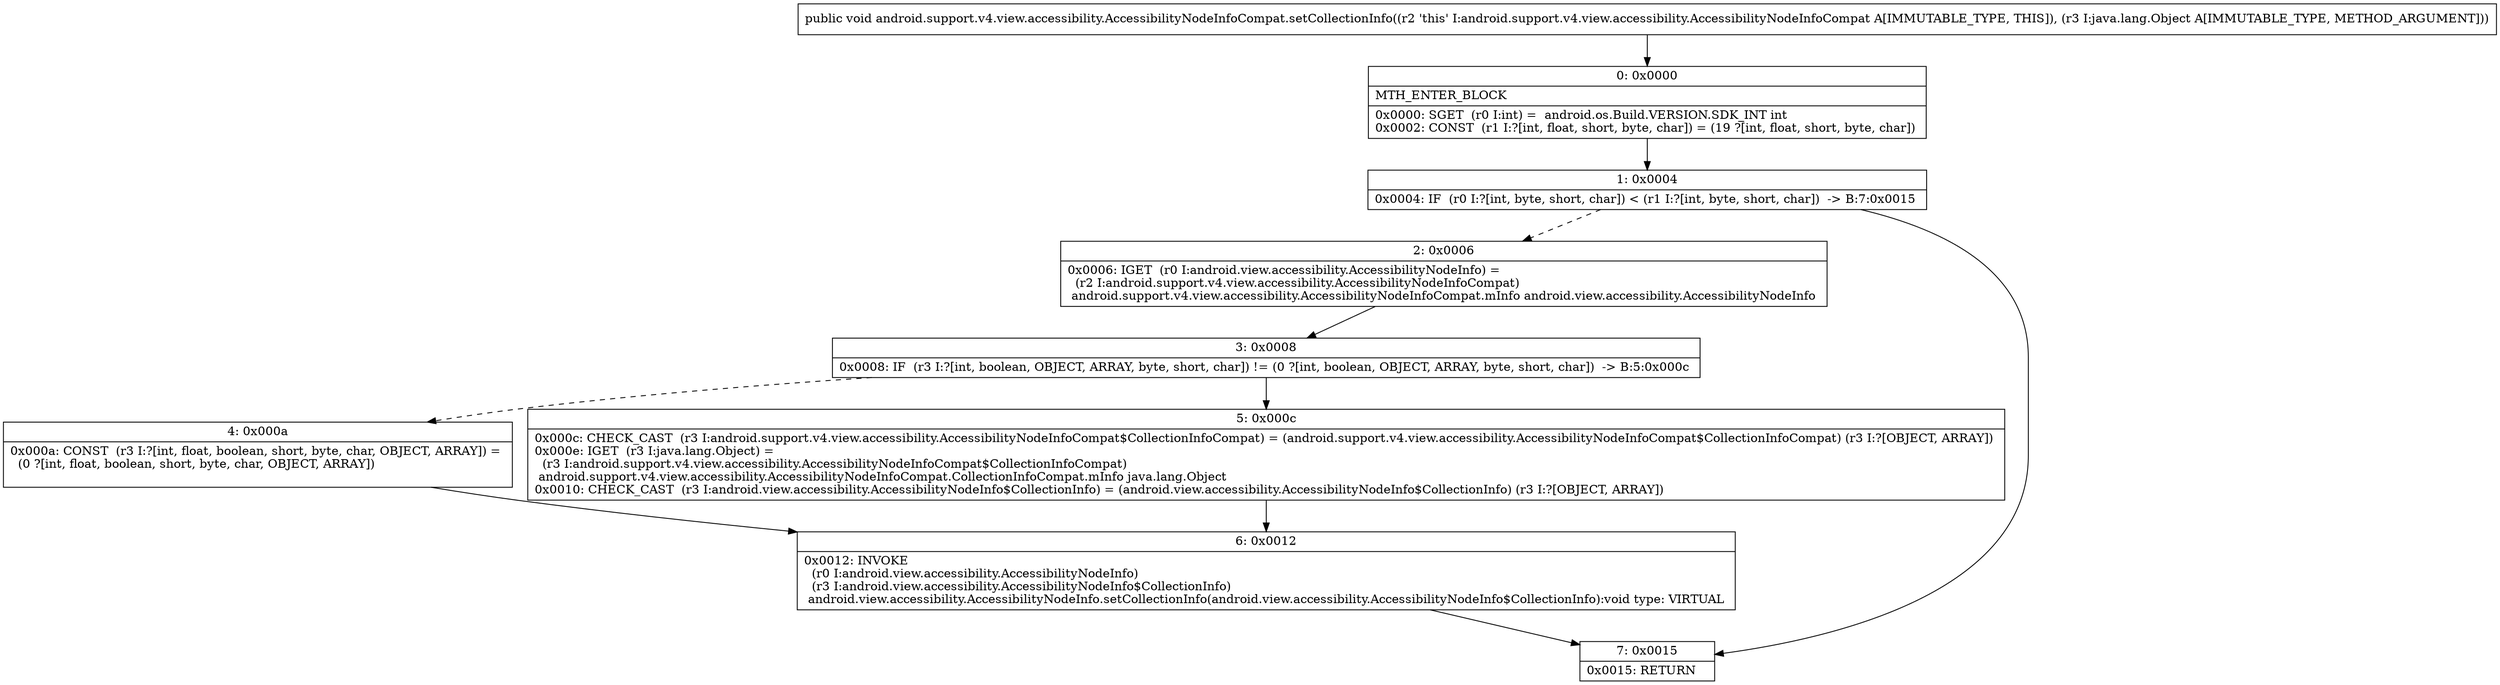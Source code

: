 digraph "CFG forandroid.support.v4.view.accessibility.AccessibilityNodeInfoCompat.setCollectionInfo(Ljava\/lang\/Object;)V" {
Node_0 [shape=record,label="{0\:\ 0x0000|MTH_ENTER_BLOCK\l|0x0000: SGET  (r0 I:int) =  android.os.Build.VERSION.SDK_INT int \l0x0002: CONST  (r1 I:?[int, float, short, byte, char]) = (19 ?[int, float, short, byte, char]) \l}"];
Node_1 [shape=record,label="{1\:\ 0x0004|0x0004: IF  (r0 I:?[int, byte, short, char]) \< (r1 I:?[int, byte, short, char])  \-\> B:7:0x0015 \l}"];
Node_2 [shape=record,label="{2\:\ 0x0006|0x0006: IGET  (r0 I:android.view.accessibility.AccessibilityNodeInfo) = \l  (r2 I:android.support.v4.view.accessibility.AccessibilityNodeInfoCompat)\l android.support.v4.view.accessibility.AccessibilityNodeInfoCompat.mInfo android.view.accessibility.AccessibilityNodeInfo \l}"];
Node_3 [shape=record,label="{3\:\ 0x0008|0x0008: IF  (r3 I:?[int, boolean, OBJECT, ARRAY, byte, short, char]) != (0 ?[int, boolean, OBJECT, ARRAY, byte, short, char])  \-\> B:5:0x000c \l}"];
Node_4 [shape=record,label="{4\:\ 0x000a|0x000a: CONST  (r3 I:?[int, float, boolean, short, byte, char, OBJECT, ARRAY]) = \l  (0 ?[int, float, boolean, short, byte, char, OBJECT, ARRAY])\l \l}"];
Node_5 [shape=record,label="{5\:\ 0x000c|0x000c: CHECK_CAST  (r3 I:android.support.v4.view.accessibility.AccessibilityNodeInfoCompat$CollectionInfoCompat) = (android.support.v4.view.accessibility.AccessibilityNodeInfoCompat$CollectionInfoCompat) (r3 I:?[OBJECT, ARRAY]) \l0x000e: IGET  (r3 I:java.lang.Object) = \l  (r3 I:android.support.v4.view.accessibility.AccessibilityNodeInfoCompat$CollectionInfoCompat)\l android.support.v4.view.accessibility.AccessibilityNodeInfoCompat.CollectionInfoCompat.mInfo java.lang.Object \l0x0010: CHECK_CAST  (r3 I:android.view.accessibility.AccessibilityNodeInfo$CollectionInfo) = (android.view.accessibility.AccessibilityNodeInfo$CollectionInfo) (r3 I:?[OBJECT, ARRAY]) \l}"];
Node_6 [shape=record,label="{6\:\ 0x0012|0x0012: INVOKE  \l  (r0 I:android.view.accessibility.AccessibilityNodeInfo)\l  (r3 I:android.view.accessibility.AccessibilityNodeInfo$CollectionInfo)\l android.view.accessibility.AccessibilityNodeInfo.setCollectionInfo(android.view.accessibility.AccessibilityNodeInfo$CollectionInfo):void type: VIRTUAL \l}"];
Node_7 [shape=record,label="{7\:\ 0x0015|0x0015: RETURN   \l}"];
MethodNode[shape=record,label="{public void android.support.v4.view.accessibility.AccessibilityNodeInfoCompat.setCollectionInfo((r2 'this' I:android.support.v4.view.accessibility.AccessibilityNodeInfoCompat A[IMMUTABLE_TYPE, THIS]), (r3 I:java.lang.Object A[IMMUTABLE_TYPE, METHOD_ARGUMENT])) }"];
MethodNode -> Node_0;
Node_0 -> Node_1;
Node_1 -> Node_2[style=dashed];
Node_1 -> Node_7;
Node_2 -> Node_3;
Node_3 -> Node_4[style=dashed];
Node_3 -> Node_5;
Node_4 -> Node_6;
Node_5 -> Node_6;
Node_6 -> Node_7;
}

